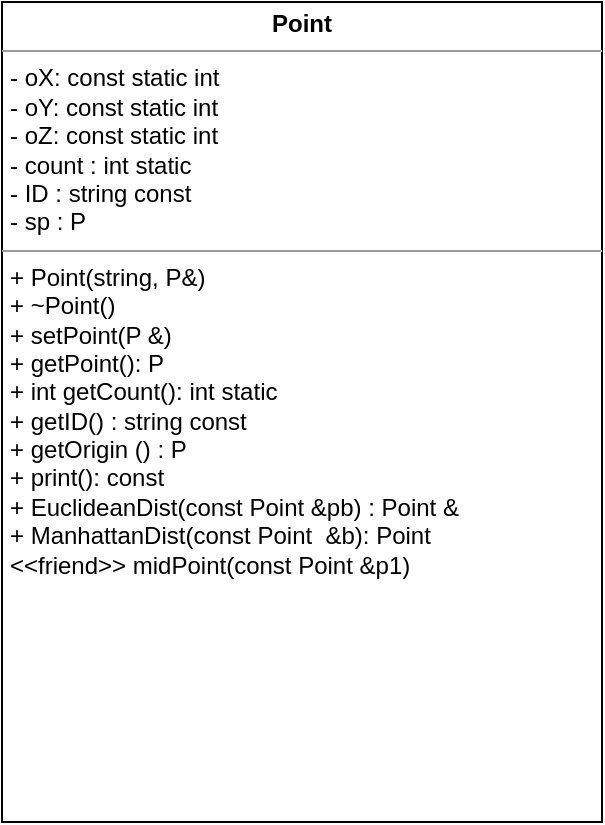 <mxfile version="16.5.1" type="device"><diagram id="d0CMGWT1LTrJzP6Te1EQ" name="Sayfa -1"><mxGraphModel dx="1422" dy="865" grid="1" gridSize="10" guides="1" tooltips="1" connect="1" arrows="1" fold="1" page="1" pageScale="1" pageWidth="827" pageHeight="1169" math="0" shadow="0"><root><mxCell id="0"/><mxCell id="1" parent="0"/><mxCell id="_RpQourt02G2XUMqU0cI-1" value="&lt;p style=&quot;margin: 0px ; margin-top: 4px ; text-align: center&quot;&gt;&lt;b&gt;Point&lt;/b&gt;&lt;/p&gt;&lt;hr size=&quot;1&quot;&gt;&lt;p style=&quot;margin: 0px ; margin-left: 4px&quot;&gt;- oX: const static int&lt;/p&gt;&lt;p style=&quot;margin: 0px ; margin-left: 4px&quot;&gt;- oY: const static int&lt;br&gt;&lt;/p&gt;&lt;p style=&quot;margin: 0px ; margin-left: 4px&quot;&gt;- oZ: const static int&lt;br&gt;&lt;/p&gt;&lt;p style=&quot;margin: 0px ; margin-left: 4px&quot;&gt;- count : int static&lt;/p&gt;&lt;p style=&quot;margin: 0px ; margin-left: 4px&quot;&gt;- ID : string const&lt;/p&gt;&lt;p style=&quot;margin: 0px ; margin-left: 4px&quot;&gt;- sp : P&lt;/p&gt;&lt;hr size=&quot;1&quot;&gt;&lt;p style=&quot;margin: 0px ; margin-left: 4px&quot;&gt;+ Point(string, P&amp;amp;)&lt;/p&gt;&lt;p style=&quot;margin: 0px ; margin-left: 4px&quot;&gt;+ ~Point()&lt;/p&gt;&lt;p style=&quot;margin: 0px ; margin-left: 4px&quot;&gt;+ setPoint(P &amp;amp;)&lt;/p&gt;&lt;p style=&quot;margin: 0px ; margin-left: 4px&quot;&gt;+ getPoint(): P&lt;/p&gt;&lt;p style=&quot;margin: 0px ; margin-left: 4px&quot;&gt;+ int getCount(): int static&lt;/p&gt;&lt;p style=&quot;margin: 0px ; margin-left: 4px&quot;&gt;+ getID() : string const&lt;/p&gt;&lt;p style=&quot;margin: 0px ; margin-left: 4px&quot;&gt;+ getOrigin () : P&lt;/p&gt;&lt;p style=&quot;margin: 0px ; margin-left: 4px&quot;&gt;+ print(): const&lt;/p&gt;&lt;p style=&quot;margin: 0px ; margin-left: 4px&quot;&gt;+ EuclideanDist(const Point &amp;amp;pb) :&amp;nbsp;Point &amp;amp;&lt;/p&gt;&lt;p style=&quot;margin: 0px ; margin-left: 4px&quot;&gt;+ ManhattanDist(const Point&amp;nbsp; &amp;amp;b): Point&lt;/p&gt;&lt;p style=&quot;margin: 0px ; margin-left: 4px&quot;&gt;&amp;lt;&amp;lt;friend&amp;gt;&amp;gt;&amp;nbsp;midPoint(const Point &amp;amp;p1)&lt;/p&gt;" style="verticalAlign=top;align=left;overflow=fill;fontSize=12;fontFamily=Helvetica;html=1;" vertex="1" parent="1"><mxGeometry x="240" y="220" width="300" height="410" as="geometry"/></mxCell></root></mxGraphModel></diagram></mxfile>